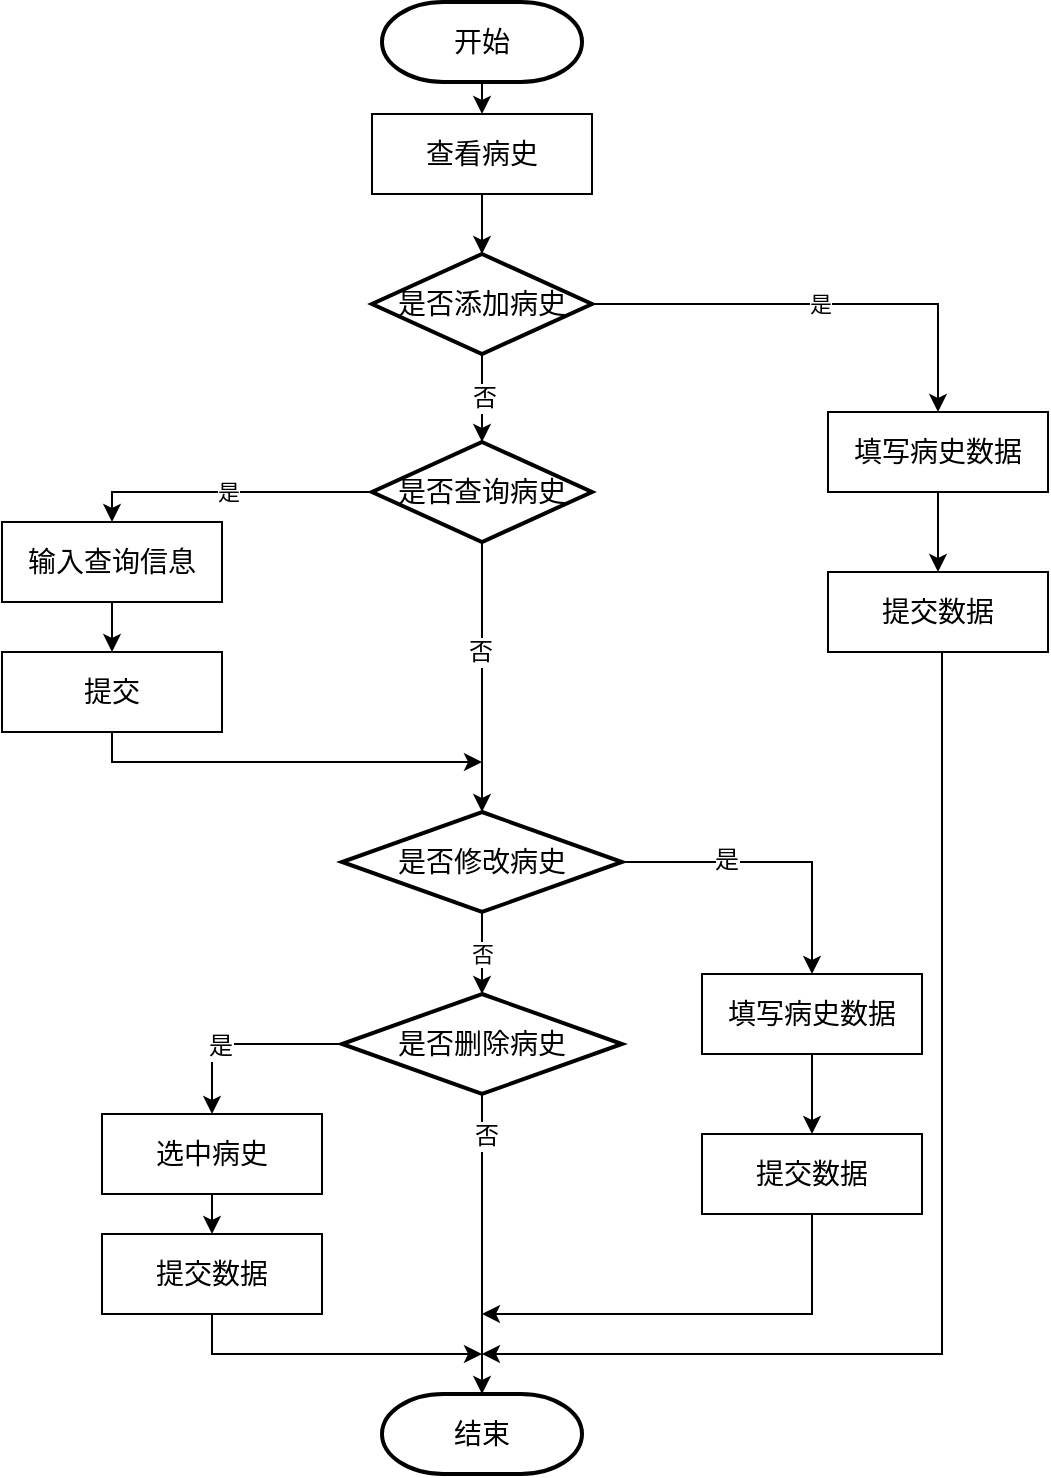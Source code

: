 <mxfile version="10.6.7" type="device"><diagram id="bRnd8G7VR2cqFk2X1zAV" name="Page-1"><mxGraphModel dx="1158" dy="567" grid="1" gridSize="10" guides="1" tooltips="1" connect="1" arrows="1" fold="1" page="1" pageScale="1" pageWidth="827" pageHeight="1169" math="0" shadow="0"><root><mxCell id="0"/><mxCell id="1" parent="0"/><mxCell id="9dlaWTO6zVfwiZuk8tEQ-2" style="edgeStyle=none;rounded=0;orthogonalLoop=1;jettySize=auto;html=1;exitX=0.5;exitY=1;exitDx=0;exitDy=0;exitPerimeter=0;entryX=0.5;entryY=0;entryDx=0;entryDy=0;" parent="1" source="9dlaWTO6zVfwiZuk8tEQ-3" target="9dlaWTO6zVfwiZuk8tEQ-5" edge="1"><mxGeometry relative="1" as="geometry"/></mxCell><mxCell id="9dlaWTO6zVfwiZuk8tEQ-3" value="&lt;font style=&quot;font-size: 14px&quot;&gt;开始&lt;/font&gt;" style="strokeWidth=2;html=1;shape=mxgraph.flowchart.terminator;whiteSpace=wrap;" parent="1" vertex="1"><mxGeometry x="340" y="124" width="100" height="40" as="geometry"/></mxCell><mxCell id="9dlaWTO6zVfwiZuk8tEQ-4" style="edgeStyle=none;rounded=0;orthogonalLoop=1;jettySize=auto;html=1;exitX=0.5;exitY=1;exitDx=0;exitDy=0;entryX=0.5;entryY=0;entryDx=0;entryDy=0;entryPerimeter=0;" parent="1" source="9dlaWTO6zVfwiZuk8tEQ-5" target="9dlaWTO6zVfwiZuk8tEQ-9" edge="1"><mxGeometry relative="1" as="geometry"/></mxCell><mxCell id="9dlaWTO6zVfwiZuk8tEQ-5" value="&lt;font style=&quot;font-size: 14px&quot;&gt;查看病史&lt;/font&gt;" style="rounded=0;whiteSpace=wrap;html=1;" parent="1" vertex="1"><mxGeometry x="335" y="180" width="110" height="40" as="geometry"/></mxCell><mxCell id="9dlaWTO6zVfwiZuk8tEQ-6" style="edgeStyle=none;rounded=0;orthogonalLoop=1;jettySize=auto;html=1;exitX=0.5;exitY=1;exitDx=0;exitDy=0;exitPerimeter=0;entryX=0.5;entryY=0;entryDx=0;entryDy=0;entryPerimeter=0;" parent="1" source="9dlaWTO6zVfwiZuk8tEQ-9" target="9dlaWTO6zVfwiZuk8tEQ-18" edge="1"><mxGeometry relative="1" as="geometry"/></mxCell><mxCell id="9dlaWTO6zVfwiZuk8tEQ-7" value="否" style="text;html=1;resizable=0;points=[];align=center;verticalAlign=middle;labelBackgroundColor=#ffffff;" parent="9dlaWTO6zVfwiZuk8tEQ-6" vertex="1" connectable="0"><mxGeometry y="1" relative="1" as="geometry"><mxPoint as="offset"/></mxGeometry></mxCell><mxCell id="9dlaWTO6zVfwiZuk8tEQ-8" value="是" style="edgeStyle=elbowEdgeStyle;rounded=0;orthogonalLoop=1;jettySize=auto;html=1;exitX=1;exitY=0.5;exitDx=0;exitDy=0;exitPerimeter=0;entryX=0.5;entryY=0;entryDx=0;entryDy=0;" parent="1" source="9dlaWTO6zVfwiZuk8tEQ-9" target="9dlaWTO6zVfwiZuk8tEQ-12" edge="1"><mxGeometry relative="1" as="geometry"><Array as="points"><mxPoint x="618" y="290"/><mxPoint x="618" y="240"/></Array></mxGeometry></mxCell><mxCell id="9dlaWTO6zVfwiZuk8tEQ-9" value="&lt;font style=&quot;font-size: 14px&quot;&gt;是否添加病史&lt;/font&gt;" style="strokeWidth=2;html=1;shape=mxgraph.flowchart.decision;whiteSpace=wrap;" parent="1" vertex="1"><mxGeometry x="335" y="250" width="110" height="50" as="geometry"/></mxCell><mxCell id="9dlaWTO6zVfwiZuk8tEQ-10" value="&lt;font style=&quot;font-size: 14px&quot;&gt;结束&lt;/font&gt;" style="strokeWidth=2;html=1;shape=mxgraph.flowchart.terminator;whiteSpace=wrap;" parent="1" vertex="1"><mxGeometry x="340" y="820" width="100" height="40" as="geometry"/></mxCell><mxCell id="9dlaWTO6zVfwiZuk8tEQ-11" style="edgeStyle=none;rounded=0;orthogonalLoop=1;jettySize=auto;html=1;exitX=0.5;exitY=1;exitDx=0;exitDy=0;entryX=0.5;entryY=0;entryDx=0;entryDy=0;" parent="1" source="9dlaWTO6zVfwiZuk8tEQ-12" target="9dlaWTO6zVfwiZuk8tEQ-14" edge="1"><mxGeometry relative="1" as="geometry"/></mxCell><mxCell id="9dlaWTO6zVfwiZuk8tEQ-12" value="&lt;span style=&quot;font-size: 14px&quot;&gt;填写病史数据&lt;/span&gt;" style="rounded=0;whiteSpace=wrap;html=1;" parent="1" vertex="1"><mxGeometry x="563" y="329" width="110" height="40" as="geometry"/></mxCell><mxCell id="9dlaWTO6zVfwiZuk8tEQ-45" style="edgeStyle=elbowEdgeStyle;rounded=0;orthogonalLoop=1;jettySize=auto;html=1;exitX=0.5;exitY=1;exitDx=0;exitDy=0;" parent="1" source="9dlaWTO6zVfwiZuk8tEQ-14" edge="1"><mxGeometry relative="1" as="geometry"><mxPoint x="390" y="800" as="targetPoint"/><Array as="points"><mxPoint x="620" y="400"/><mxPoint x="620" y="380"/><mxPoint x="620" y="410"/><mxPoint x="620" y="610"/></Array></mxGeometry></mxCell><mxCell id="9dlaWTO6zVfwiZuk8tEQ-14" value="&lt;font style=&quot;font-size: 14px&quot;&gt;提交数据&lt;/font&gt;" style="rounded=0;whiteSpace=wrap;html=1;" parent="1" vertex="1"><mxGeometry x="563" y="409" width="110" height="40" as="geometry"/></mxCell><mxCell id="9dlaWTO6zVfwiZuk8tEQ-15" value="是" style="edgeStyle=elbowEdgeStyle;rounded=0;orthogonalLoop=1;jettySize=auto;html=1;exitX=0;exitY=0.5;exitDx=0;exitDy=0;exitPerimeter=0;entryX=0.5;entryY=0;entryDx=0;entryDy=0;" parent="1" source="9dlaWTO6zVfwiZuk8tEQ-18" target="9dlaWTO6zVfwiZuk8tEQ-20" edge="1"><mxGeometry relative="1" as="geometry"><mxPoint x="135" y="354" as="targetPoint"/><Array as="points"><mxPoint x="205" y="374"/><mxPoint x="135" y="334"/></Array></mxGeometry></mxCell><mxCell id="9dlaWTO6zVfwiZuk8tEQ-16" style="edgeStyle=elbowEdgeStyle;rounded=0;orthogonalLoop=1;jettySize=auto;html=1;exitX=0.5;exitY=1;exitDx=0;exitDy=0;exitPerimeter=0;entryX=0.5;entryY=0;entryDx=0;entryDy=0;entryPerimeter=0;" parent="1" source="9dlaWTO6zVfwiZuk8tEQ-18" target="9dlaWTO6zVfwiZuk8tEQ-30" edge="1"><mxGeometry relative="1" as="geometry"/></mxCell><mxCell id="9dlaWTO6zVfwiZuk8tEQ-17" value="否" style="text;html=1;resizable=0;points=[];align=center;verticalAlign=middle;labelBackgroundColor=#ffffff;" parent="9dlaWTO6zVfwiZuk8tEQ-16" vertex="1" connectable="0"><mxGeometry y="-13" relative="1" as="geometry"><mxPoint x="12" y="-13" as="offset"/></mxGeometry></mxCell><mxCell id="9dlaWTO6zVfwiZuk8tEQ-18" value="&lt;font style=&quot;font-size: 14px&quot;&gt;是否查询病史&lt;/font&gt;" style="strokeWidth=2;html=1;shape=mxgraph.flowchart.decision;whiteSpace=wrap;" parent="1" vertex="1"><mxGeometry x="335" y="344" width="110" height="50" as="geometry"/></mxCell><mxCell id="9dlaWTO6zVfwiZuk8tEQ-19" style="edgeStyle=elbowEdgeStyle;rounded=0;orthogonalLoop=1;jettySize=auto;html=1;exitX=0.5;exitY=1;exitDx=0;exitDy=0;entryX=0.5;entryY=0;entryDx=0;entryDy=0;" parent="1" source="9dlaWTO6zVfwiZuk8tEQ-20" target="9dlaWTO6zVfwiZuk8tEQ-26" edge="1"><mxGeometry relative="1" as="geometry"/></mxCell><mxCell id="9dlaWTO6zVfwiZuk8tEQ-20" value="&lt;font style=&quot;font-size: 14px&quot;&gt;输入查询信息&lt;/font&gt;" style="rounded=0;whiteSpace=wrap;html=1;" parent="1" vertex="1"><mxGeometry x="150" y="384" width="110" height="40" as="geometry"/></mxCell><mxCell id="9dlaWTO6zVfwiZuk8tEQ-21" style="edgeStyle=none;rounded=0;orthogonalLoop=1;jettySize=auto;html=1;exitX=0.5;exitY=1;exitDx=0;exitDy=0;entryX=0.5;entryY=0;entryDx=0;entryDy=0;" parent="1" source="9dlaWTO6zVfwiZuk8tEQ-22" target="9dlaWTO6zVfwiZuk8tEQ-24" edge="1"><mxGeometry relative="1" as="geometry"/></mxCell><mxCell id="9dlaWTO6zVfwiZuk8tEQ-22" value="&lt;font style=&quot;font-size: 14px&quot;&gt;选中病史&lt;/font&gt;" style="rounded=0;whiteSpace=wrap;html=1;" parent="1" vertex="1"><mxGeometry x="200" y="680" width="110" height="40" as="geometry"/></mxCell><mxCell id="9dlaWTO6zVfwiZuk8tEQ-44" style="edgeStyle=elbowEdgeStyle;rounded=0;orthogonalLoop=1;jettySize=auto;html=1;exitX=0.5;exitY=1;exitDx=0;exitDy=0;" parent="1" source="9dlaWTO6zVfwiZuk8tEQ-24" edge="1"><mxGeometry relative="1" as="geometry"><mxPoint x="390" y="800" as="targetPoint"/><Array as="points"><mxPoint x="255" y="830"/></Array></mxGeometry></mxCell><mxCell id="9dlaWTO6zVfwiZuk8tEQ-24" value="&lt;font style=&quot;font-size: 14px&quot;&gt;提交数据&lt;/font&gt;" style="rounded=0;whiteSpace=wrap;html=1;" parent="1" vertex="1"><mxGeometry x="200" y="740" width="110" height="40" as="geometry"/></mxCell><mxCell id="9dlaWTO6zVfwiZuk8tEQ-25" style="edgeStyle=elbowEdgeStyle;rounded=0;orthogonalLoop=1;jettySize=auto;html=1;exitX=0.5;exitY=1;exitDx=0;exitDy=0;" parent="1" source="9dlaWTO6zVfwiZuk8tEQ-26" edge="1"><mxGeometry relative="1" as="geometry"><mxPoint x="390" y="504" as="targetPoint"/><Array as="points"><mxPoint x="205" y="504"/></Array></mxGeometry></mxCell><mxCell id="9dlaWTO6zVfwiZuk8tEQ-26" value="&lt;font style=&quot;font-size: 14px&quot;&gt;提交&lt;/font&gt;" style="rounded=0;whiteSpace=wrap;html=1;" parent="1" vertex="1"><mxGeometry x="150" y="449" width="110" height="40" as="geometry"/></mxCell><mxCell id="9dlaWTO6zVfwiZuk8tEQ-27" style="edgeStyle=elbowEdgeStyle;rounded=0;orthogonalLoop=1;jettySize=auto;elbow=vertical;html=1;exitX=1;exitY=0.5;exitDx=0;exitDy=0;exitPerimeter=0;entryX=0.5;entryY=0;entryDx=0;entryDy=0;" parent="1" source="9dlaWTO6zVfwiZuk8tEQ-30" target="9dlaWTO6zVfwiZuk8tEQ-36" edge="1"><mxGeometry relative="1" as="geometry"><Array as="points"><mxPoint x="520" y="554"/><mxPoint x="520" y="579"/></Array></mxGeometry></mxCell><mxCell id="9dlaWTO6zVfwiZuk8tEQ-28" value="是" style="text;html=1;resizable=0;points=[];align=center;verticalAlign=middle;labelBackgroundColor=#ffffff;" parent="9dlaWTO6zVfwiZuk8tEQ-27" vertex="1" connectable="0"><mxGeometry x="-0.309" y="1" relative="1" as="geometry"><mxPoint as="offset"/></mxGeometry></mxCell><mxCell id="9dlaWTO6zVfwiZuk8tEQ-29" value="否" style="edgeStyle=elbowEdgeStyle;rounded=0;orthogonalLoop=1;jettySize=auto;html=1;exitX=0.5;exitY=1;exitDx=0;exitDy=0;exitPerimeter=0;elbow=vertical;entryX=0.5;entryY=0;entryDx=0;entryDy=0;entryPerimeter=0;" parent="1" source="9dlaWTO6zVfwiZuk8tEQ-30" target="9dlaWTO6zVfwiZuk8tEQ-34" edge="1"><mxGeometry relative="1" as="geometry"><mxPoint x="280" y="660" as="targetPoint"/></mxGeometry></mxCell><mxCell id="9dlaWTO6zVfwiZuk8tEQ-30" value="&lt;font style=&quot;font-size: 14px&quot;&gt;是否修改病史&lt;/font&gt;" style="strokeWidth=2;html=1;shape=mxgraph.flowchart.decision;whiteSpace=wrap;" parent="1" vertex="1"><mxGeometry x="320" y="529" width="140" height="50" as="geometry"/></mxCell><mxCell id="9dlaWTO6zVfwiZuk8tEQ-31" style="edgeStyle=elbowEdgeStyle;rounded=0;orthogonalLoop=1;jettySize=auto;html=1;exitX=0;exitY=0.5;exitDx=0;exitDy=0;exitPerimeter=0;elbow=vertical;entryX=0.5;entryY=0;entryDx=0;entryDy=0;" parent="1" source="9dlaWTO6zVfwiZuk8tEQ-34" target="9dlaWTO6zVfwiZuk8tEQ-22" edge="1"><mxGeometry relative="1" as="geometry"><mxPoint x="480" y="730" as="targetPoint"/><Array as="points"><mxPoint x="290" y="645"/></Array></mxGeometry></mxCell><mxCell id="9dlaWTO6zVfwiZuk8tEQ-32" value="是" style="text;html=1;resizable=0;points=[];align=center;verticalAlign=middle;labelBackgroundColor=#ffffff;" parent="9dlaWTO6zVfwiZuk8tEQ-31" vertex="1" connectable="0"><mxGeometry x="0.219" y="1" relative="1" as="geometry"><mxPoint as="offset"/></mxGeometry></mxCell><mxCell id="9dlaWTO6zVfwiZuk8tEQ-41" style="edgeStyle=orthogonalEdgeStyle;rounded=0;orthogonalLoop=1;jettySize=auto;html=1;exitX=0.5;exitY=1;exitDx=0;exitDy=0;exitPerimeter=0;entryX=0.5;entryY=0;entryDx=0;entryDy=0;entryPerimeter=0;" parent="1" source="9dlaWTO6zVfwiZuk8tEQ-34" target="9dlaWTO6zVfwiZuk8tEQ-10" edge="1"><mxGeometry relative="1" as="geometry"/></mxCell><mxCell id="9dlaWTO6zVfwiZuk8tEQ-42" value="否" style="text;html=1;resizable=0;points=[];align=center;verticalAlign=middle;labelBackgroundColor=#ffffff;" parent="9dlaWTO6zVfwiZuk8tEQ-41" vertex="1" connectable="0"><mxGeometry x="-0.722" y="2" relative="1" as="geometry"><mxPoint as="offset"/></mxGeometry></mxCell><mxCell id="9dlaWTO6zVfwiZuk8tEQ-34" value="&lt;font style=&quot;font-size: 14px&quot;&gt;是否删除病史&lt;/font&gt;" style="strokeWidth=2;html=1;shape=mxgraph.flowchart.decision;whiteSpace=wrap;" parent="1" vertex="1"><mxGeometry x="320" y="620" width="140" height="50" as="geometry"/></mxCell><mxCell id="9dlaWTO6zVfwiZuk8tEQ-35" style="edgeStyle=elbowEdgeStyle;rounded=0;orthogonalLoop=1;jettySize=auto;elbow=vertical;html=1;exitX=0.5;exitY=1;exitDx=0;exitDy=0;entryX=0.5;entryY=0;entryDx=0;entryDy=0;" parent="1" source="9dlaWTO6zVfwiZuk8tEQ-36" target="9dlaWTO6zVfwiZuk8tEQ-38" edge="1"><mxGeometry relative="1" as="geometry"/></mxCell><mxCell id="9dlaWTO6zVfwiZuk8tEQ-36" value="&lt;font style=&quot;font-size: 14px&quot;&gt;填写病史数据&lt;/font&gt;" style="rounded=0;whiteSpace=wrap;html=1;" parent="1" vertex="1"><mxGeometry x="500" y="610" width="110" height="40" as="geometry"/></mxCell><mxCell id="9dlaWTO6zVfwiZuk8tEQ-37" style="edgeStyle=elbowEdgeStyle;rounded=0;orthogonalLoop=1;jettySize=auto;html=1;exitX=0.5;exitY=1;exitDx=0;exitDy=0;" parent="1" source="9dlaWTO6zVfwiZuk8tEQ-38" edge="1"><mxGeometry relative="1" as="geometry"><mxPoint x="390" y="780" as="targetPoint"/><Array as="points"><mxPoint x="555" y="804"/></Array></mxGeometry></mxCell><mxCell id="9dlaWTO6zVfwiZuk8tEQ-38" value="&lt;font style=&quot;font-size: 14px&quot;&gt;提交数据&lt;/font&gt;" style="rounded=0;whiteSpace=wrap;html=1;" parent="1" vertex="1"><mxGeometry x="500" y="690" width="110" height="40" as="geometry"/></mxCell></root></mxGraphModel></diagram></mxfile>
